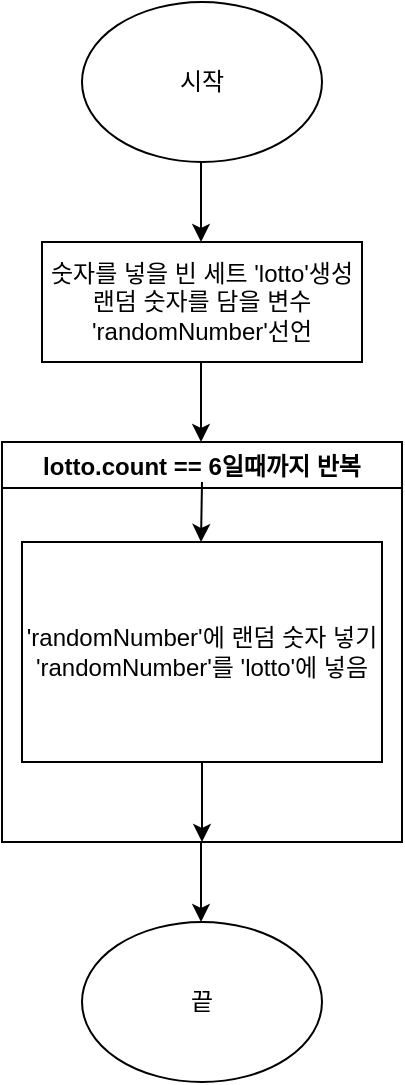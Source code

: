 <mxfile version="20.4.1" type="device"><diagram id="NzH3b9m0K_T7C_oqva7p" name="페이지-1"><mxGraphModel dx="1367" dy="744" grid="1" gridSize="10" guides="1" tooltips="1" connect="1" arrows="1" fold="1" page="1" pageScale="1" pageWidth="827" pageHeight="1169" math="0" shadow="0"><root><mxCell id="0"/><mxCell id="1" parent="0"/><mxCell id="dkUYkMb8a9aqrFh9q_wW-1" value="시작" style="ellipse;whiteSpace=wrap;html=1;" parent="1" vertex="1"><mxGeometry x="180" y="40" width="120" height="80" as="geometry"/></mxCell><mxCell id="dkUYkMb8a9aqrFh9q_wW-2" value="" style="endArrow=classic;html=1;rounded=0;" parent="1" edge="1"><mxGeometry width="50" height="50" relative="1" as="geometry"><mxPoint x="239.5" y="120" as="sourcePoint"/><mxPoint x="239.5" y="160" as="targetPoint"/></mxGeometry></mxCell><mxCell id="dkUYkMb8a9aqrFh9q_wW-3" value="숫자를 넣을 빈 세트 'lotto'생성&lt;br&gt;랜덤 숫자를 담을 변수 'randomNumber'선언" style="rounded=0;whiteSpace=wrap;html=1;" parent="1" vertex="1"><mxGeometry x="160" y="160" width="160" height="60" as="geometry"/></mxCell><mxCell id="dkUYkMb8a9aqrFh9q_wW-4" value="" style="endArrow=classic;html=1;rounded=0;" parent="1" edge="1"><mxGeometry width="50" height="50" relative="1" as="geometry"><mxPoint x="239.5" y="220" as="sourcePoint"/><mxPoint x="239.5" y="260" as="targetPoint"/></mxGeometry></mxCell><mxCell id="dkUYkMb8a9aqrFh9q_wW-5" value="lotto.count == 6일때까지 반복" style="swimlane;" parent="1" vertex="1"><mxGeometry x="140" y="260" width="200" height="200" as="geometry"/></mxCell><mxCell id="dkUYkMb8a9aqrFh9q_wW-7" value="" style="endArrow=classic;html=1;rounded=0;" parent="dkUYkMb8a9aqrFh9q_wW-5" edge="1"><mxGeometry width="50" height="50" relative="1" as="geometry"><mxPoint x="100" y="20" as="sourcePoint"/><mxPoint x="99.5" y="50" as="targetPoint"/></mxGeometry></mxCell><mxCell id="dkUYkMb8a9aqrFh9q_wW-8" value="" style="endArrow=classic;html=1;rounded=0;" parent="dkUYkMb8a9aqrFh9q_wW-5" edge="1"><mxGeometry width="50" height="50" relative="1" as="geometry"><mxPoint x="100" y="160" as="sourcePoint"/><mxPoint x="100" y="200" as="targetPoint"/></mxGeometry></mxCell><mxCell id="dkUYkMb8a9aqrFh9q_wW-10" value="'randomNumber'에 랜덤 숫자 넣기&lt;br&gt;'randomNumber'를 'lotto'에 넣음" style="rounded=0;whiteSpace=wrap;html=1;" parent="dkUYkMb8a9aqrFh9q_wW-5" vertex="1"><mxGeometry x="10" y="50" width="180" height="110" as="geometry"/></mxCell><mxCell id="dkUYkMb8a9aqrFh9q_wW-11" value="" style="endArrow=classic;html=1;rounded=0;" parent="1" edge="1"><mxGeometry width="50" height="50" relative="1" as="geometry"><mxPoint x="239.5" y="460" as="sourcePoint"/><mxPoint x="239.5" y="500" as="targetPoint"/></mxGeometry></mxCell><mxCell id="dkUYkMb8a9aqrFh9q_wW-12" value="끝" style="ellipse;whiteSpace=wrap;html=1;" parent="1" vertex="1"><mxGeometry x="180" y="500" width="120" height="80" as="geometry"/></mxCell></root></mxGraphModel></diagram></mxfile>